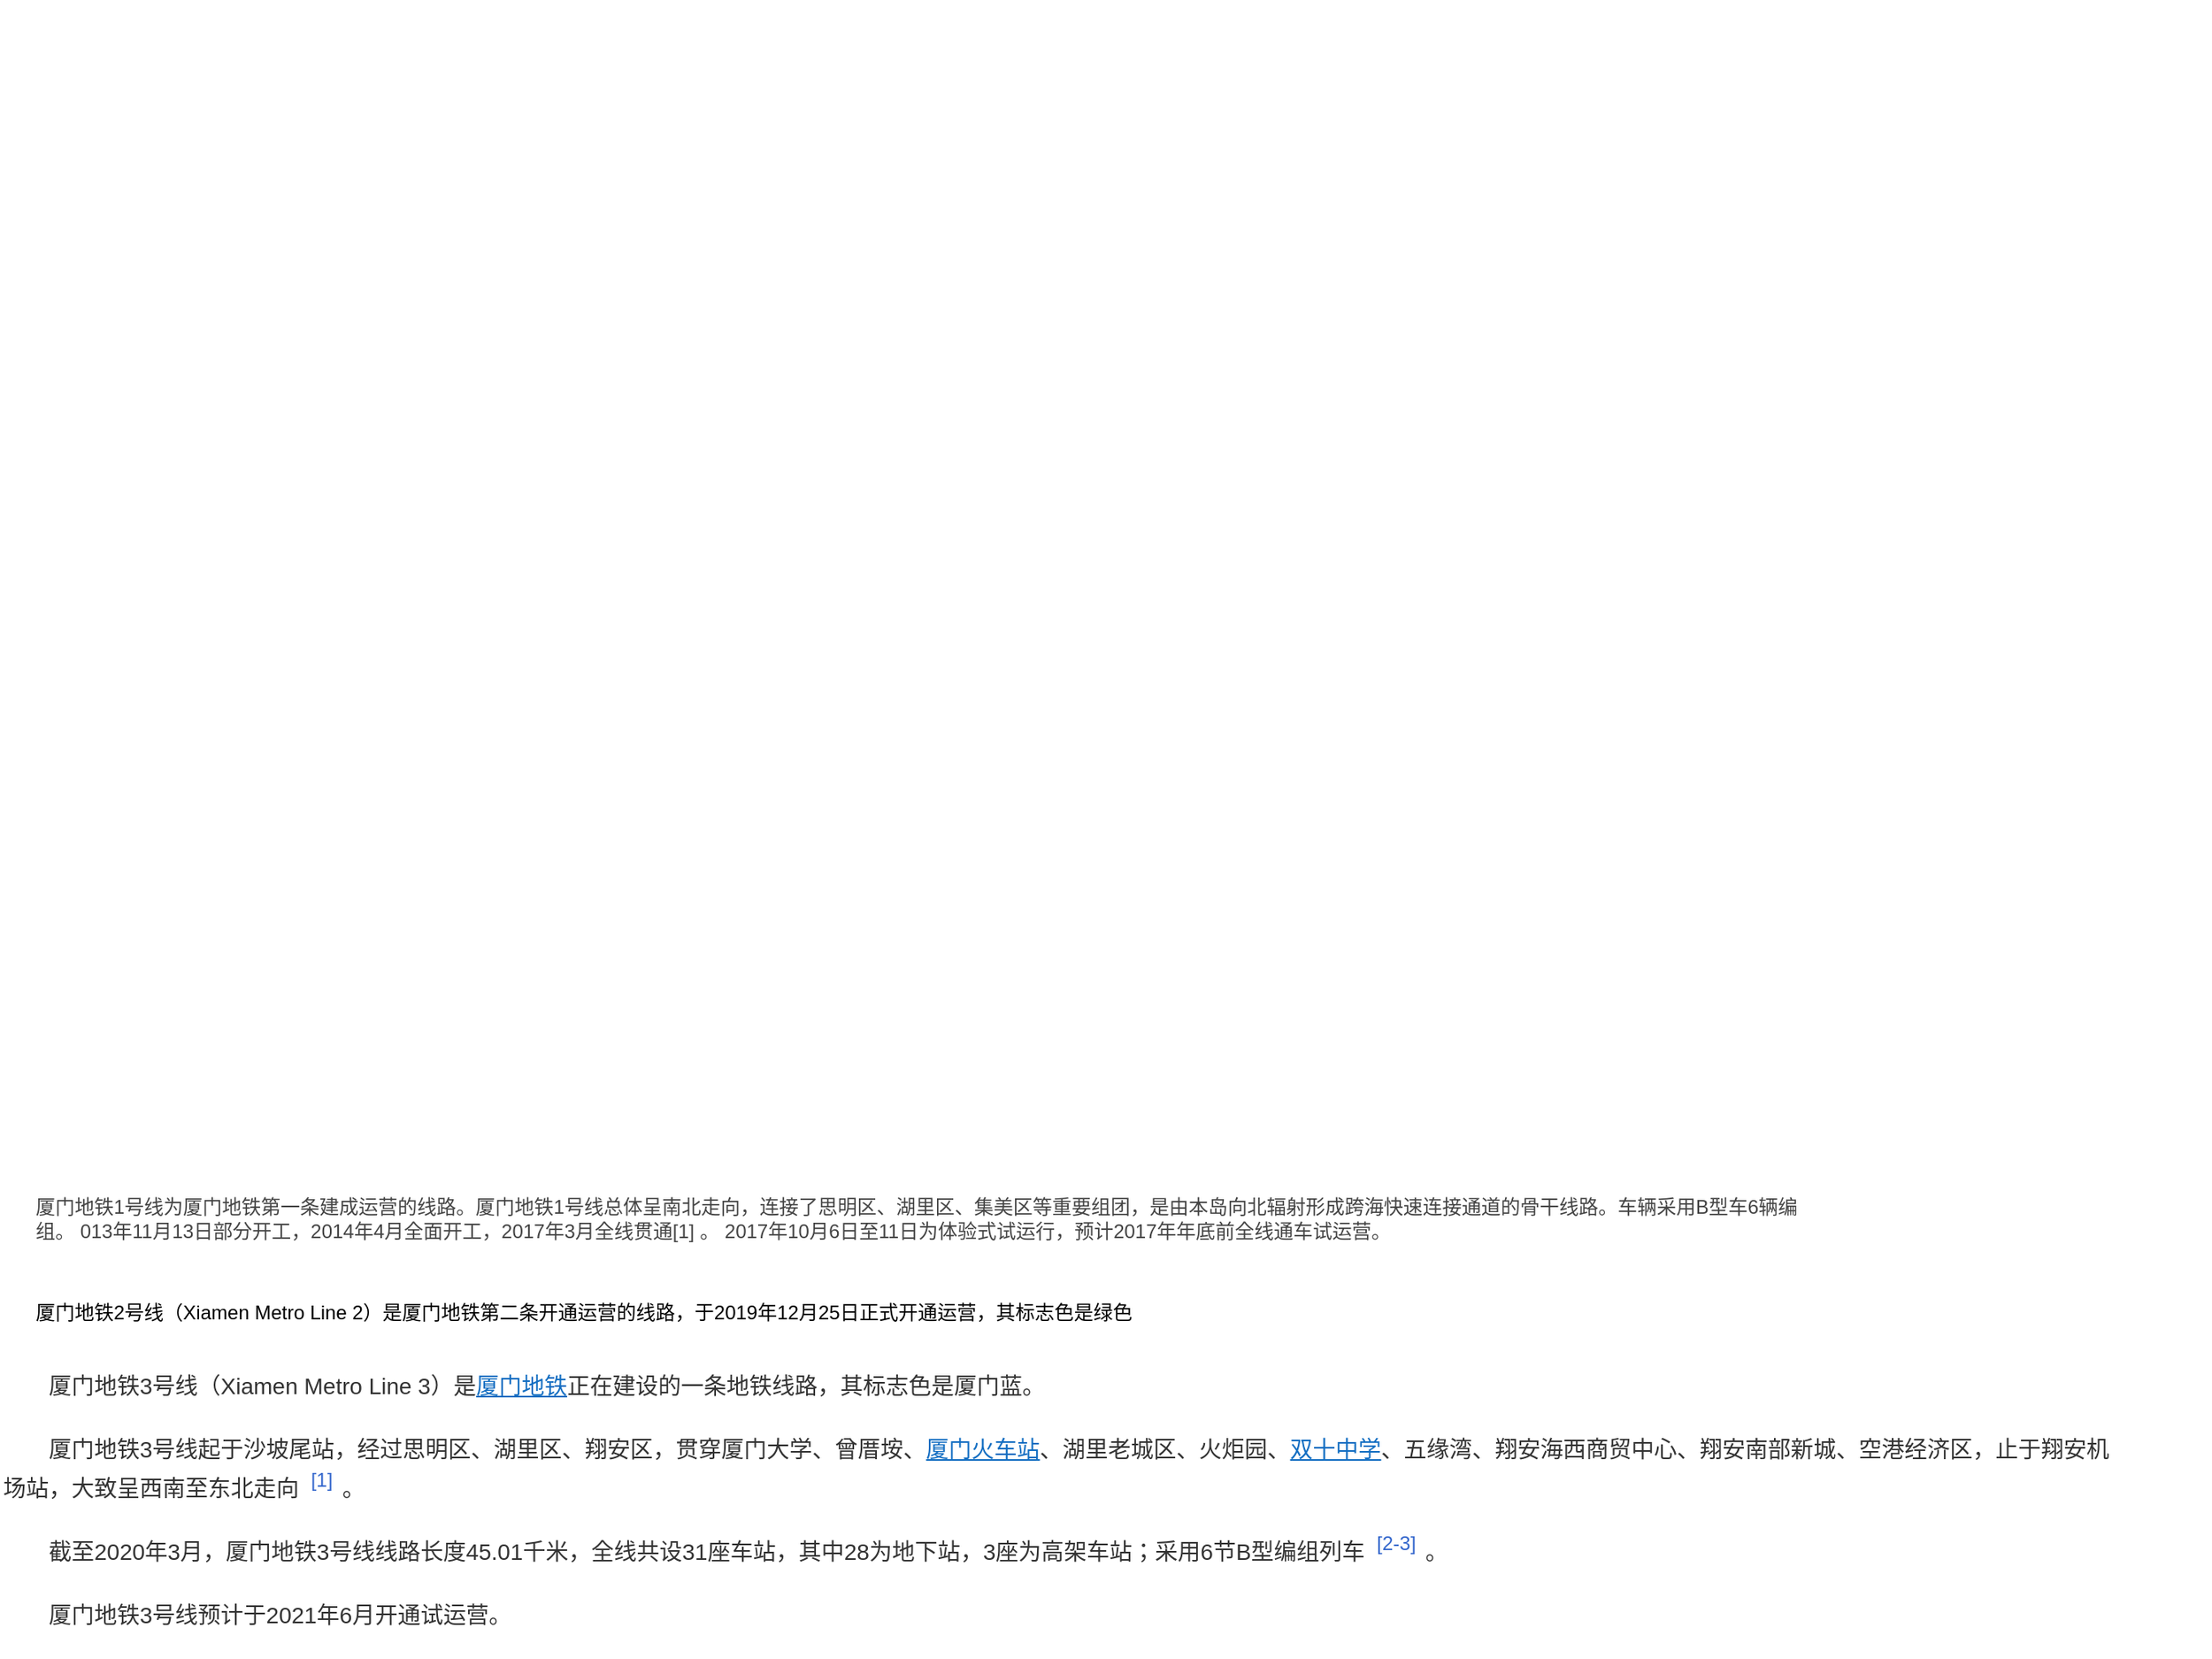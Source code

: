 <mxfile version="14.5.3" type="github" pages="2">
  <diagram id="z1PUTptdAegFVCWy6XEE" name="地铁">
    <mxGraphModel dx="2062" dy="1132" grid="1" gridSize="10" guides="1" tooltips="1" connect="1" arrows="1" fold="1" page="1" pageScale="1" pageWidth="827" pageHeight="1169" math="0" shadow="0">
      <root>
        <mxCell id="0" />
        <mxCell id="1" parent="0" />
        <mxCell id="KcPvEsp4xIb7CbFTIBt4-1" value="" style="shape=image;verticalLabelPosition=bottom;labelBackgroundColor=#ffffff;verticalAlign=top;aspect=fixed;imageAspect=0;image=http://img.8684.cn/intro/plan/1507538301.jpg;" vertex="1" parent="1">
          <mxGeometry x="120" y="90" width="1340" height="670" as="geometry" />
        </mxCell>
        <mxCell id="KcPvEsp4xIb7CbFTIBt4-2" value="&lt;span style=&quot;color: rgb(68 , 68 , 68) ; font-family: &amp;quot;arial&amp;quot; , &amp;quot;microsoft yahei&amp;quot; , ; background-color: rgb(255 , 255 , 255)&quot;&gt;厦门地铁1号线为厦门地铁第一条建成运营的线路。厦门地铁1号线总体呈南北走向，连接了思明区、湖里区、集美区等重要组团，是由本岛向北辐射形成跨海快速连接通道的骨干线路。车辆采用B型车6辆编组。 013年11月13日部分开工，2014年4月全面开工，2017年3月全线贯通[1] 。 2017年10月6日至11日为体验式试运行，预计2017年年底前全线通车试运营。&lt;/span&gt;" style="text;html=1;strokeColor=none;fillColor=none;align=left;verticalAlign=middle;whiteSpace=wrap;rounded=0;" vertex="1" parent="1">
          <mxGeometry x="120" y="800" width="1100" height="80" as="geometry" />
        </mxCell>
        <mxCell id="LVRcriDSqnrYawnx7esZ-3" value="&lt;div class=&quot;para&quot; style=&quot;font-size: 14px ; overflow-wrap: break-word ; color: rgb(51 , 51 , 51) ; margin-bottom: 15px ; text-indent: 28px ; line-height: 24px ; zoom: 1 ; font-family: &amp;quot;arial&amp;quot; , , sans-serif ; background-color: rgb(255 , 255 , 255)&quot;&gt;厦门地铁3号线（Xiamen Metro Line 3）是&lt;a target=&quot;_blank&quot; href=&quot;https://baike.baidu.com/item/%E5%8E%A6%E9%97%A8%E5%9C%B0%E9%93%81/9670725&quot; style=&quot;color: rgb(19 , 110 , 194)&quot;&gt;厦门地铁&lt;/a&gt;正在建设的一条地铁线路，其标志色是厦门蓝。&lt;/div&gt;&lt;div class=&quot;para&quot; style=&quot;font-size: 14px ; overflow-wrap: break-word ; color: rgb(51 , 51 , 51) ; margin-bottom: 15px ; text-indent: 28px ; line-height: 24px ; zoom: 1 ; font-family: &amp;quot;arial&amp;quot; , , sans-serif ; background-color: rgb(255 , 255 , 255)&quot;&gt;厦门地铁3号线起于沙坡尾站，经过思明区、湖里区、翔安区，贯穿厦门大学、曾厝垵、&lt;a target=&quot;_blank&quot; href=&quot;https://baike.baidu.com/item/%E5%8E%A6%E9%97%A8%E7%81%AB%E8%BD%A6%E7%AB%99/9616614&quot; style=&quot;color: rgb(19 , 110 , 194)&quot;&gt;厦门火车站&lt;/a&gt;、湖里老城区、火炬园、&lt;a target=&quot;_blank&quot; href=&quot;https://baike.baidu.com/item/%E5%8F%8C%E5%8D%81%E4%B8%AD%E5%AD%A6/8448240&quot; style=&quot;color: rgb(19 , 110 , 194)&quot;&gt;双十中学&lt;/a&gt;、五缘湾、翔安海西商贸中心、翔安南部新城、空港经济区，止于翔安机场站，大致呈西南至东北走向&lt;span class=&quot;sup--normal&quot; style=&quot;font-size: 12px ; line-height: 0 ; position: relative ; vertical-align: baseline ; top: -0.5em ; margin-left: 2px ; color: rgb(51 , 102 , 204) ; cursor: pointer ; padding: 0px 2px&quot;&gt;&amp;nbsp;[1]&lt;/span&gt;&lt;a class=&quot;sup-anchor&quot; name=&quot;ref_[1]_9692858&quot; style=&quot;color: rgb(19 , 110 , 194) ; position: relative ; top: -50px ; font-size: 0px ; line-height: 0&quot;&gt;&amp;nbsp;&lt;/a&gt;&amp;nbsp;。&lt;/div&gt;&lt;div class=&quot;para&quot; style=&quot;font-size: 14px ; overflow-wrap: break-word ; color: rgb(51 , 51 , 51) ; margin-bottom: 15px ; text-indent: 28px ; line-height: 24px ; zoom: 1 ; font-family: &amp;quot;arial&amp;quot; , , sans-serif ; background-color: rgb(255 , 255 , 255)&quot;&gt;截至2020年3月，厦门地铁3号线线路长度45.01千米，全线共设31座车站，其中28为地下站，3座为高架车站；采用6节B型编组列车&lt;span class=&quot;sup--normal&quot; style=&quot;font-size: 12px ; line-height: 0 ; position: relative ; vertical-align: baseline ; top: -0.5em ; margin-left: 2px ; color: rgb(51 , 102 , 204) ; cursor: pointer ; padding: 0px 2px&quot;&gt;&amp;nbsp;[2-3]&lt;/span&gt;&lt;a class=&quot;sup-anchor&quot; name=&quot;ref_[2-3]_9692858&quot; style=&quot;color: rgb(19 , 110 , 194) ; position: relative ; top: -50px ; font-size: 0px ; line-height: 0&quot;&gt;&amp;nbsp;&lt;/a&gt;&amp;nbsp;。&lt;/div&gt;&lt;div class=&quot;para&quot; style=&quot;font-size: 14px ; overflow-wrap: break-word ; color: rgb(51 , 51 , 51) ; margin-bottom: 15px ; text-indent: 28px ; line-height: 24px ; zoom: 1 ; font-family: &amp;quot;arial&amp;quot; , , sans-serif ; background-color: rgb(255 , 255 , 255)&quot;&gt;厦门地铁3号线预计于2021年6月开通试运营。&lt;/div&gt;" style="text;html=1;strokeColor=none;fillColor=none;align=left;verticalAlign=middle;whiteSpace=wrap;rounded=0;" vertex="1" parent="1">
          <mxGeometry x="100" y="1010" width="1300" height="20" as="geometry" />
        </mxCell>
        <mxCell id="LVRcriDSqnrYawnx7esZ-4" value="&lt;div&gt;&lt;br&gt;&lt;/div&gt;&lt;div&gt;厦门地铁2号线（Xiamen Metro Line 2）是厦门地铁第二条开通运营的线路，于2019年12月25日正式开通运营，其标志色是绿色&lt;/div&gt;" style="text;html=1;strokeColor=none;fillColor=none;align=left;verticalAlign=middle;whiteSpace=wrap;rounded=0;" vertex="1" parent="1">
          <mxGeometry x="120" y="880" width="910" height="20" as="geometry" />
        </mxCell>
      </root>
    </mxGraphModel>
  </diagram>
  <diagram id="bF7jtSeLBvWkEiVzCb_Y" name="BRT">
    <mxGraphModel dx="2062" dy="1132" grid="1" gridSize="10" guides="1" tooltips="1" connect="1" arrows="1" fold="1" page="1" pageScale="1" pageWidth="827" pageHeight="1169" math="0" shadow="0">
      <root>
        <mxCell id="q4_YHo-yQzRu9iDSKzGQ-0" />
        <mxCell id="q4_YHo-yQzRu9iDSKzGQ-1" parent="q4_YHo-yQzRu9iDSKzGQ-0" />
      </root>
    </mxGraphModel>
  </diagram>
</mxfile>
